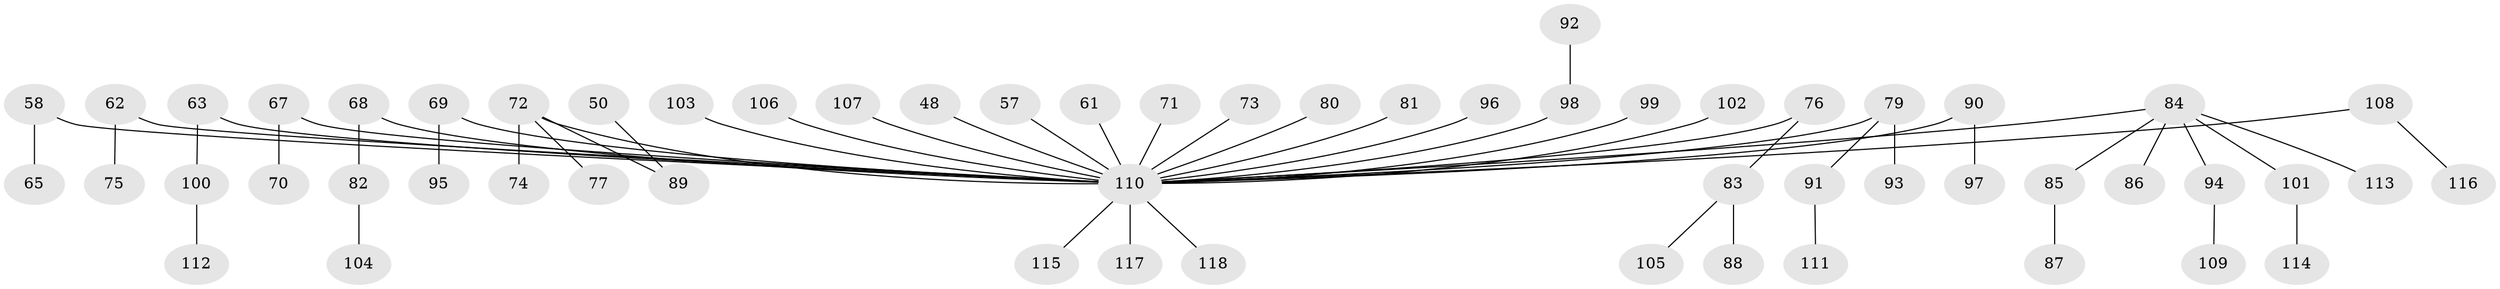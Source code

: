 // original degree distribution, {6: 0.00847457627118644, 4: 0.07627118644067797, 3: 0.15254237288135594, 7: 0.00847457627118644, 5: 0.01694915254237288, 2: 0.288135593220339, 1: 0.4491525423728814}
// Generated by graph-tools (version 1.1) at 2025/53/03/09/25 04:53:16]
// undirected, 59 vertices, 58 edges
graph export_dot {
graph [start="1"]
  node [color=gray90,style=filled];
  48;
  50;
  57;
  58;
  61;
  62;
  63;
  65;
  67;
  68;
  69;
  70;
  71;
  72 [super="+49+25+43"];
  73;
  74;
  75;
  76;
  77;
  79;
  80;
  81;
  82;
  83;
  84 [super="+47+53"];
  85;
  86;
  87;
  88;
  89 [super="+36"];
  90;
  91;
  92;
  93;
  94;
  95;
  96;
  97;
  98 [super="+78"];
  99;
  100;
  101;
  102;
  103;
  104;
  105;
  106;
  107;
  108;
  109;
  110 [super="+44+59+64+66"];
  111;
  112;
  113;
  114;
  115;
  116;
  117;
  118;
  48 -- 110;
  50 -- 89;
  57 -- 110;
  58 -- 65;
  58 -- 110;
  61 -- 110;
  62 -- 75;
  62 -- 110;
  63 -- 100;
  63 -- 110;
  67 -- 70;
  67 -- 110;
  68 -- 82;
  68 -- 110;
  69 -- 95;
  69 -- 110;
  71 -- 110;
  72 -- 74;
  72 -- 89;
  72 -- 77;
  72 -- 110;
  73 -- 110;
  76 -- 83;
  76 -- 110;
  79 -- 91;
  79 -- 93;
  79 -- 110;
  80 -- 110;
  81 -- 110;
  82 -- 104;
  83 -- 88;
  83 -- 105;
  84 -- 85;
  84 -- 113;
  84 -- 101;
  84 -- 86;
  84 -- 94;
  84 -- 110;
  85 -- 87;
  90 -- 97;
  90 -- 110;
  91 -- 111;
  92 -- 98;
  94 -- 109;
  96 -- 110;
  98 -- 110;
  99 -- 110;
  100 -- 112;
  101 -- 114;
  102 -- 110;
  103 -- 110;
  106 -- 110;
  107 -- 110;
  108 -- 116;
  108 -- 110;
  110 -- 115;
  110 -- 117;
  110 -- 118;
}
